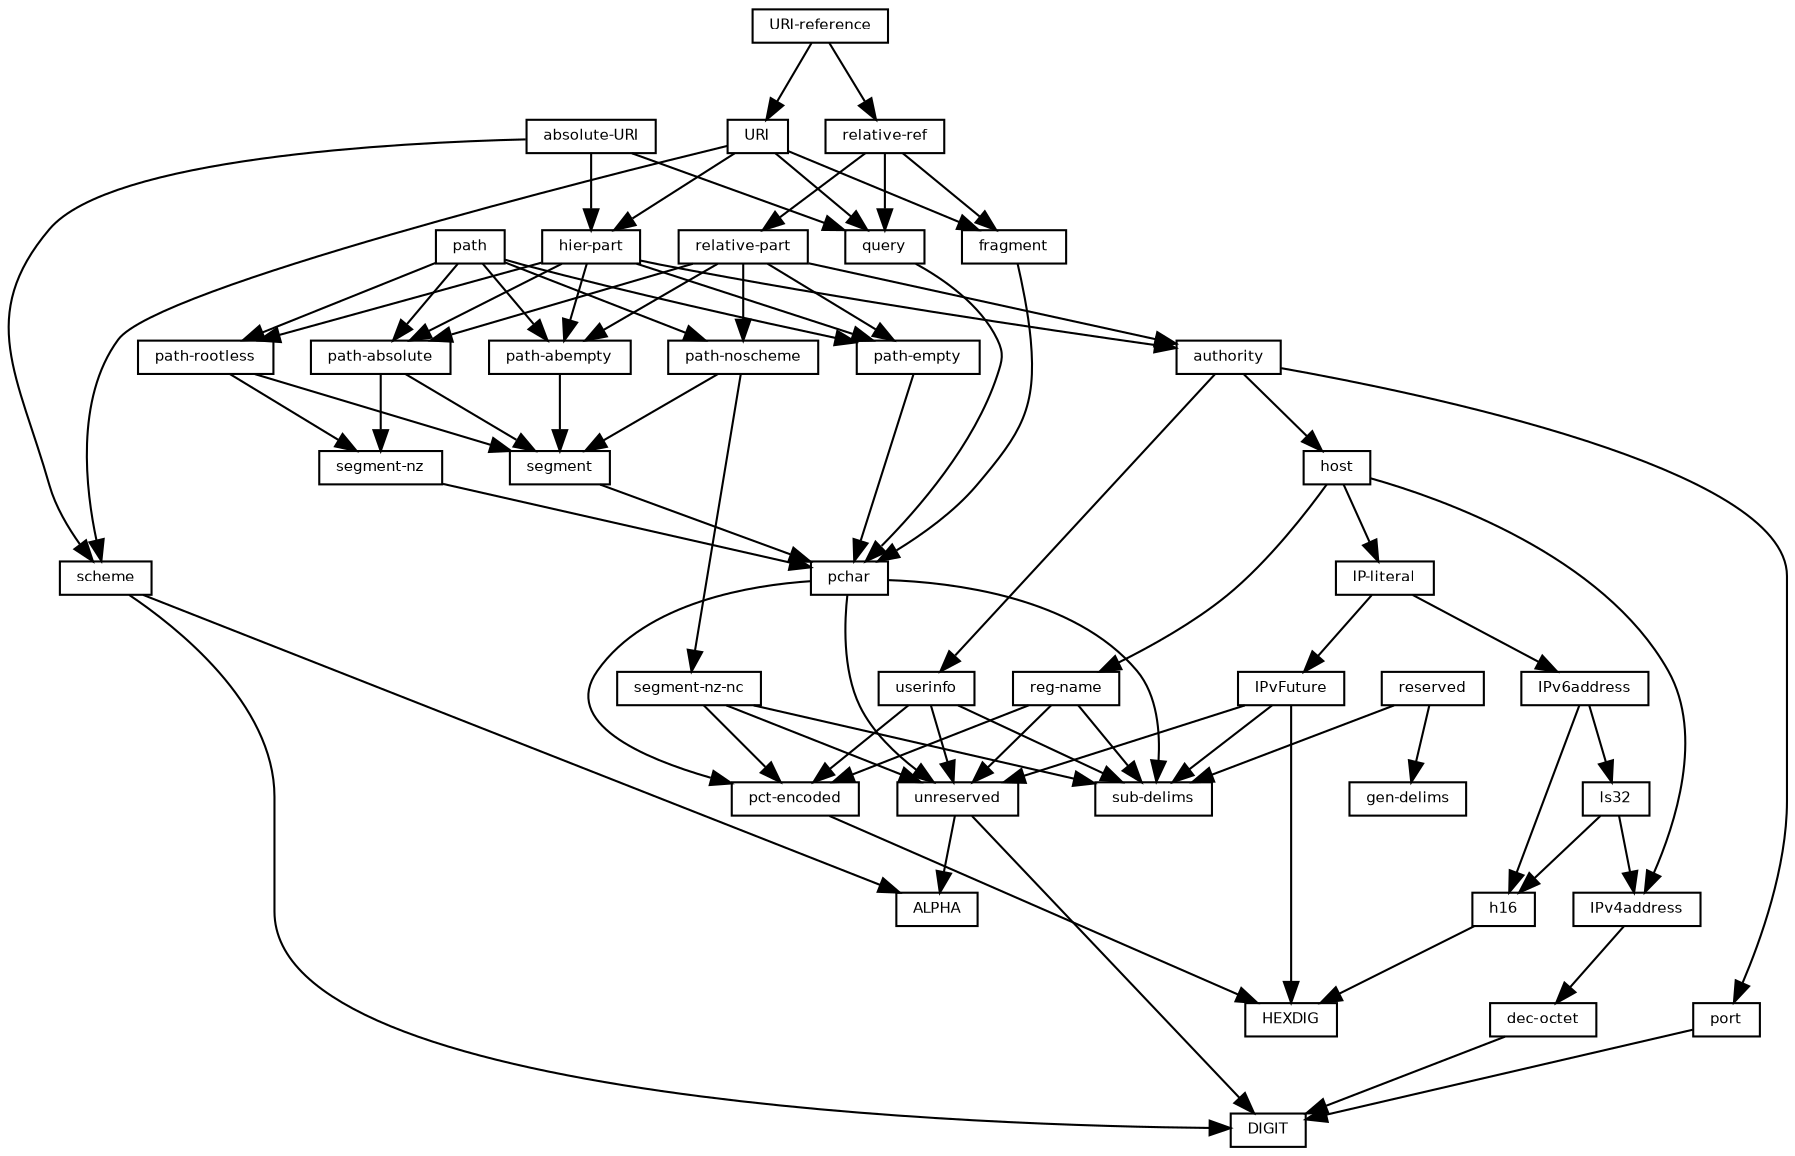 digraph G {
  edge [fontname = "Helvetica", fontsize = 7, dir = forward];
  node [fontname = "Helvetica", fontsize = 7, width = 0, height = 0];

  node [shape=record];

  URI -> {scheme "hier-part" query fragment};
  "hier-part" -> { authority "path-abempty" "path-absolute" "path-rootless" "path-empty" };

   "URI-reference" -> { URI "relative-ref" };

   "absolute-URI" -> { scheme "hier-part" query };

   "relative-ref" -> { "relative-part" query fragment };

   "relative-part" -> { authority "path-abempty"
   		   "path-absolute"
                 "path-noscheme"
                 "path-empty" };

   scheme -> { ALPHA DIGIT };

   authority -> { userinfo host port };
   userinfo -> { unreserved "pct-encoded" "sub-delims" };
   host -> { "IP-literal" IPv4address "reg-name" };
   port -> DIGIT;

   "IP-literal" -> { IPv6address IPvFuture };

   IPvFuture -> { HEXDIG unreserved "sub-delims" };

   IPv6address -> { h16 ls32 };

   h16 -> HEXDIG;
   ls32 -> { h16 IPv4address };
   IPv4address -> { "dec-octet" };

   "dec-octet" -> { DIGIT };

   "reg-name" -> { unreserved "pct-encoded" "sub-delims" }

   path -> { "path-abempty" "path-absolute" "path-noscheme" "path-rootless" "path-empty" };

   "path-abempty" -> { segment };
   "path-absolute" -> { "segment-nz" "segment" };
   "path-noscheme" -> { "segment-nz-nc" segment };
   "path-rootless" -> { "segment-nz" segment };
   "path-empty" -> pchar;

   segment -> pchar;
   "segment-nz" -> pchar;
   "segment-nz-nc" -> { unreserved "pct-encoded" "sub-delims" };

   pchar -> { "unreserved" "pct-encoded" "sub-delims" };

   query -> pchar;

   fragment -> pchar;

   "pct-encoded" -> HEXDIG;

   unreserved -> { ALPHA DIGIT }
   reserved -> { "gen-delims" "sub-delims" };
   "gen-delims";
   "sub-delims";

}
